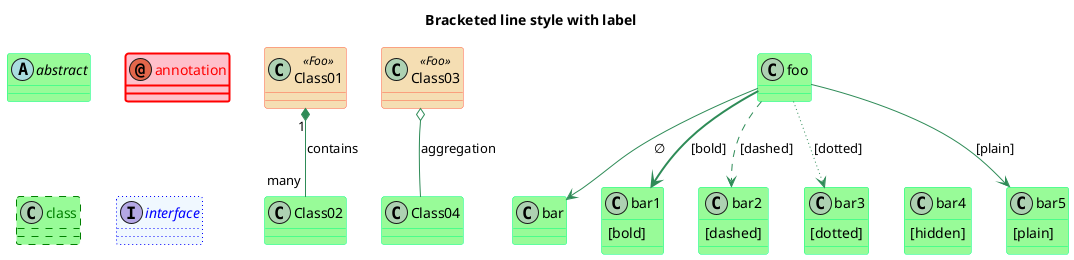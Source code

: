 @startuml

skinparam class {
BackgroundColor PaleGreen
ArrowColor SeaGreen
BorderColor SpringGreen
BackgroundColor<<Foo>> Wheat
BorderColor<<Foo>> Tomato
}
skinparam stereotypeCBackgroundColor YellowGreen
skinparam stereotypeCBackgroundColor<< Foo >> DimGray

class Class01 <<Foo>>
class Class03 <<Foo>>
Class01 "1" *-- "many" Class02 : contains

Class03 o-- Class04 : aggregation
title Bracketed line style with label
class foo
class bar
bar1 : [bold]
bar2 : [dashed]
bar3 : [dotted]
bar4 : [hidden]
bar5 : [plain]

foo --> bar          : ∅
foo -[bold]-> bar1   : [bold]
foo -[dashed]-> bar2 : [dashed]
foo -[dotted]-> bar3 : [dotted]
foo -[hidden]-> bar4 : [hidden]
foo -[plain]-> bar5  : [plain]


abstract   abstract
annotation annotation #pink;line:red;line.bold;text:red
class      class      #palegreen;line:green;line.dashed;text:green
interface  interface  #aliceblue;line:blue;line.dotted;text:blue


@enduml
